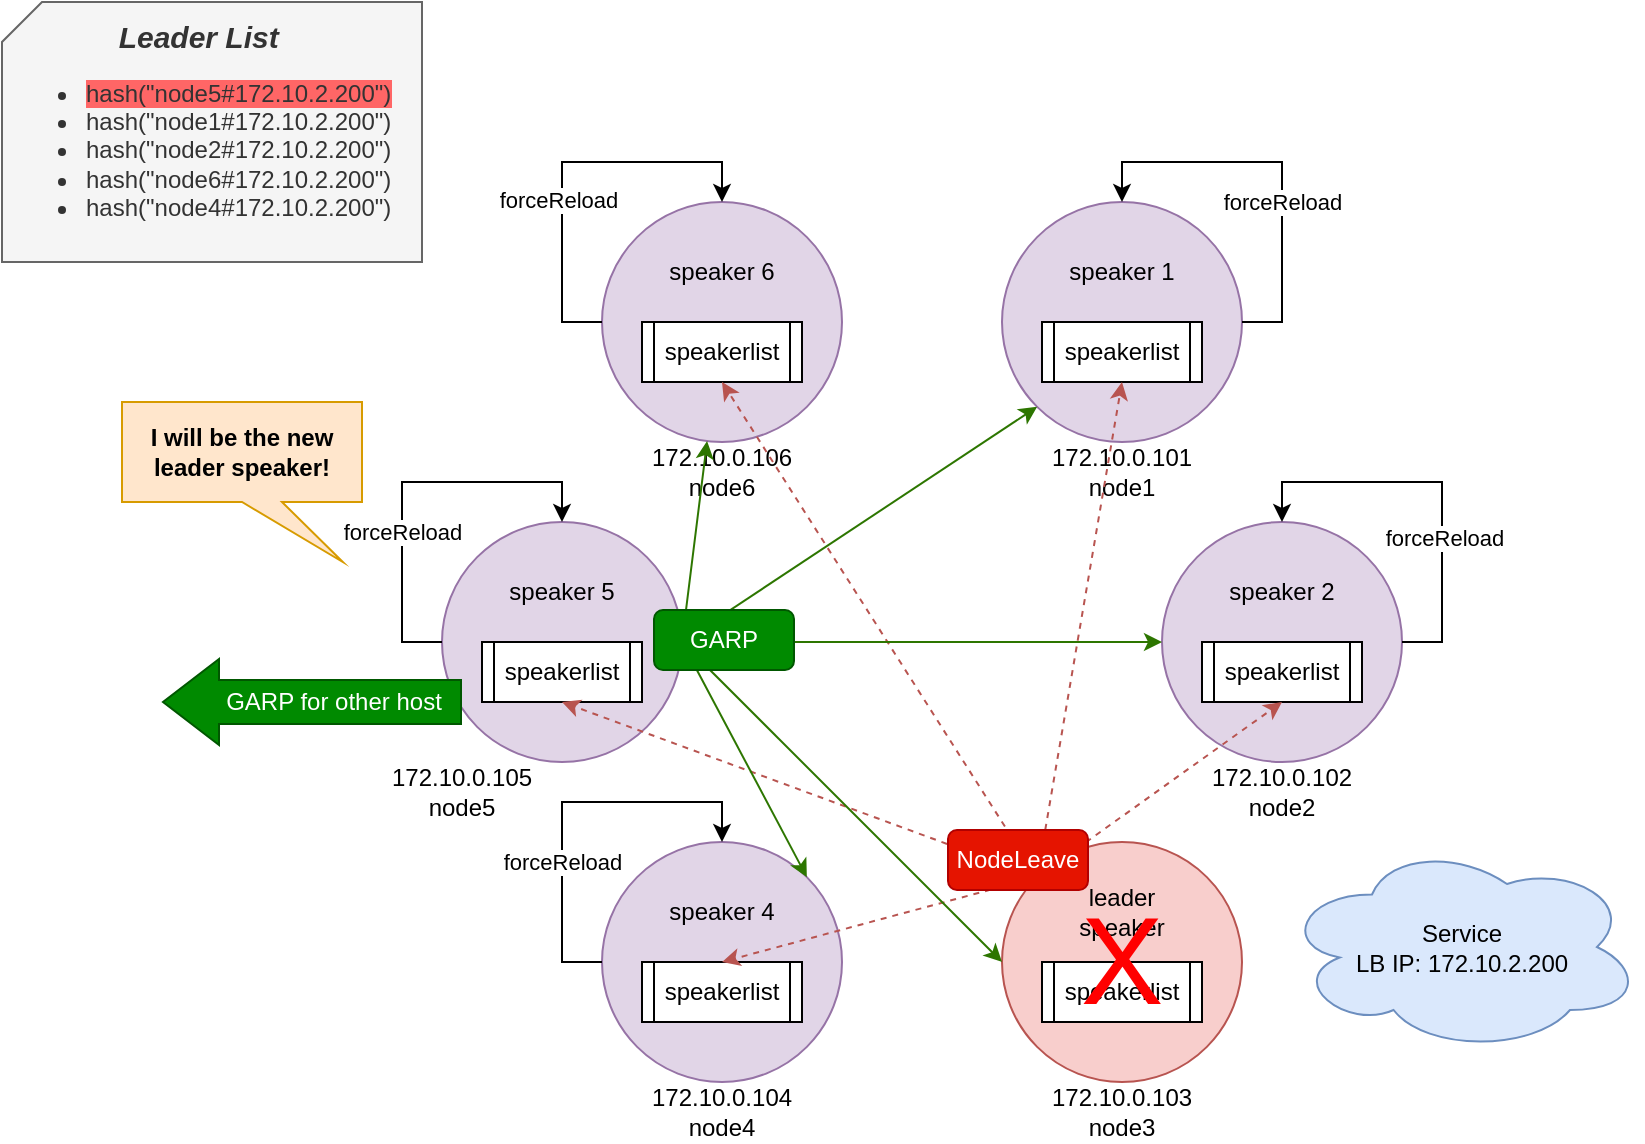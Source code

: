 <mxfile version="21.2.8" type="device">
  <diagram name="第 1 页" id="TwEHqTGtmP4NwHpBNgEV">
    <mxGraphModel dx="1114" dy="771" grid="1" gridSize="10" guides="1" tooltips="1" connect="1" arrows="1" fold="1" page="1" pageScale="1" pageWidth="827" pageHeight="1169" math="0" shadow="0">
      <root>
        <mxCell id="0" />
        <mxCell id="1" parent="0" />
        <mxCell id="agc1I7EejT7cNz8QYDWX-6" value="" style="group" vertex="1" connectable="0" parent="1">
          <mxGeometry x="520" y="120" width="120" height="120" as="geometry" />
        </mxCell>
        <mxCell id="agc1I7EejT7cNz8QYDWX-3" value="" style="ellipse;whiteSpace=wrap;html=1;aspect=fixed;fillColor=#e1d5e7;strokeColor=#9673a6;fontSize=15;" vertex="1" parent="agc1I7EejT7cNz8QYDWX-6">
          <mxGeometry width="120" height="120" as="geometry" />
        </mxCell>
        <mxCell id="agc1I7EejT7cNz8QYDWX-4" value="speakerlist" style="shape=process;whiteSpace=wrap;html=1;backgroundOutline=1;size=0.077;" vertex="1" parent="agc1I7EejT7cNz8QYDWX-6">
          <mxGeometry x="20" y="60" width="80" height="30" as="geometry" />
        </mxCell>
        <mxCell id="agc1I7EejT7cNz8QYDWX-5" value="speaker 1" style="text;html=1;strokeColor=none;fillColor=none;align=center;verticalAlign=middle;whiteSpace=wrap;rounded=0;" vertex="1" parent="agc1I7EejT7cNz8QYDWX-6">
          <mxGeometry x="30" y="20" width="60" height="30" as="geometry" />
        </mxCell>
        <mxCell id="agc1I7EejT7cNz8QYDWX-46" style="edgeStyle=orthogonalEdgeStyle;rounded=0;orthogonalLoop=1;jettySize=auto;html=1;exitX=1;exitY=0.5;exitDx=0;exitDy=0;entryX=0.5;entryY=0;entryDx=0;entryDy=0;" edge="1" parent="agc1I7EejT7cNz8QYDWX-6" source="agc1I7EejT7cNz8QYDWX-3" target="agc1I7EejT7cNz8QYDWX-3">
          <mxGeometry relative="1" as="geometry">
            <Array as="points">
              <mxPoint x="140" y="60" />
              <mxPoint x="140" y="-20" />
              <mxPoint x="60" y="-20" />
            </Array>
          </mxGeometry>
        </mxCell>
        <mxCell id="agc1I7EejT7cNz8QYDWX-55" value="forceReload" style="edgeLabel;html=1;align=center;verticalAlign=middle;resizable=0;points=[];" vertex="1" connectable="0" parent="agc1I7EejT7cNz8QYDWX-46">
          <mxGeometry x="-0.445" y="-1" relative="1" as="geometry">
            <mxPoint x="-1" y="-25" as="offset" />
          </mxGeometry>
        </mxCell>
        <mxCell id="agc1I7EejT7cNz8QYDWX-7" value="" style="group" vertex="1" connectable="0" parent="1">
          <mxGeometry x="600" y="280" width="120" height="120" as="geometry" />
        </mxCell>
        <mxCell id="agc1I7EejT7cNz8QYDWX-8" value="" style="ellipse;whiteSpace=wrap;html=1;aspect=fixed;fillColor=#e1d5e7;strokeColor=#9673a6;fontSize=15;" vertex="1" parent="agc1I7EejT7cNz8QYDWX-7">
          <mxGeometry width="120" height="120" as="geometry" />
        </mxCell>
        <mxCell id="agc1I7EejT7cNz8QYDWX-9" value="speakerlist" style="shape=process;whiteSpace=wrap;html=1;backgroundOutline=1;size=0.077;" vertex="1" parent="agc1I7EejT7cNz8QYDWX-7">
          <mxGeometry x="20" y="60" width="80" height="30" as="geometry" />
        </mxCell>
        <mxCell id="agc1I7EejT7cNz8QYDWX-10" value="speaker 2" style="text;html=1;strokeColor=none;fillColor=none;align=center;verticalAlign=middle;whiteSpace=wrap;rounded=0;" vertex="1" parent="agc1I7EejT7cNz8QYDWX-7">
          <mxGeometry x="30" y="20" width="60" height="30" as="geometry" />
        </mxCell>
        <mxCell id="agc1I7EejT7cNz8QYDWX-49" style="edgeStyle=orthogonalEdgeStyle;rounded=0;orthogonalLoop=1;jettySize=auto;html=1;exitX=1;exitY=0.5;exitDx=0;exitDy=0;entryX=0.5;entryY=0;entryDx=0;entryDy=0;" edge="1" parent="agc1I7EejT7cNz8QYDWX-7" source="agc1I7EejT7cNz8QYDWX-8" target="agc1I7EejT7cNz8QYDWX-8">
          <mxGeometry relative="1" as="geometry">
            <Array as="points">
              <mxPoint x="140" y="60" />
              <mxPoint x="140" y="-20" />
              <mxPoint x="60" y="-20" />
            </Array>
          </mxGeometry>
        </mxCell>
        <mxCell id="agc1I7EejT7cNz8QYDWX-56" value="forceReload" style="edgeLabel;html=1;align=center;verticalAlign=middle;resizable=0;points=[];" vertex="1" connectable="0" parent="agc1I7EejT7cNz8QYDWX-49">
          <mxGeometry x="-0.265" y="-1" relative="1" as="geometry">
            <mxPoint y="1" as="offset" />
          </mxGeometry>
        </mxCell>
        <mxCell id="agc1I7EejT7cNz8QYDWX-11" value="" style="group" vertex="1" connectable="0" parent="1">
          <mxGeometry x="520" y="440" width="120" height="120" as="geometry" />
        </mxCell>
        <mxCell id="agc1I7EejT7cNz8QYDWX-12" value="" style="ellipse;whiteSpace=wrap;html=1;aspect=fixed;fillColor=#f8cecc;strokeColor=#b85450;fontSize=15;" vertex="1" parent="agc1I7EejT7cNz8QYDWX-11">
          <mxGeometry width="120" height="120" as="geometry" />
        </mxCell>
        <mxCell id="agc1I7EejT7cNz8QYDWX-13" value="speakerlist" style="shape=process;whiteSpace=wrap;html=1;backgroundOutline=1;size=0.077;" vertex="1" parent="agc1I7EejT7cNz8QYDWX-11">
          <mxGeometry x="20" y="60" width="80" height="30" as="geometry" />
        </mxCell>
        <mxCell id="agc1I7EejT7cNz8QYDWX-14" value="leader speaker" style="text;html=1;strokeColor=none;fillColor=none;align=center;verticalAlign=middle;whiteSpace=wrap;rounded=0;" vertex="1" parent="agc1I7EejT7cNz8QYDWX-11">
          <mxGeometry x="30" y="20" width="60" height="30" as="geometry" />
        </mxCell>
        <mxCell id="agc1I7EejT7cNz8QYDWX-27" value="X" style="text;html=1;strokeColor=none;fillColor=none;align=center;verticalAlign=middle;whiteSpace=wrap;rounded=0;fontColor=#FF0000;fontSize=62;" vertex="1" parent="agc1I7EejT7cNz8QYDWX-11">
          <mxGeometry x="30" y="45" width="60" height="30" as="geometry" />
        </mxCell>
        <mxCell id="agc1I7EejT7cNz8QYDWX-15" value="" style="group" vertex="1" connectable="0" parent="1">
          <mxGeometry x="240" y="280" width="120" height="120" as="geometry" />
        </mxCell>
        <mxCell id="agc1I7EejT7cNz8QYDWX-16" value="" style="ellipse;whiteSpace=wrap;html=1;aspect=fixed;fillColor=#e1d5e7;strokeColor=#9673a6;fontSize=15;" vertex="1" parent="agc1I7EejT7cNz8QYDWX-15">
          <mxGeometry width="120" height="120" as="geometry" />
        </mxCell>
        <mxCell id="agc1I7EejT7cNz8QYDWX-17" value="speakerlist" style="shape=process;whiteSpace=wrap;html=1;backgroundOutline=1;size=0.077;" vertex="1" parent="agc1I7EejT7cNz8QYDWX-15">
          <mxGeometry x="20" y="60" width="80" height="30" as="geometry" />
        </mxCell>
        <mxCell id="agc1I7EejT7cNz8QYDWX-18" value="speaker 5" style="text;html=1;strokeColor=none;fillColor=none;align=center;verticalAlign=middle;whiteSpace=wrap;rounded=0;" vertex="1" parent="agc1I7EejT7cNz8QYDWX-15">
          <mxGeometry x="30" y="20" width="60" height="30" as="geometry" />
        </mxCell>
        <mxCell id="agc1I7EejT7cNz8QYDWX-48" style="edgeStyle=orthogonalEdgeStyle;rounded=0;orthogonalLoop=1;jettySize=auto;html=1;exitX=0;exitY=0.5;exitDx=0;exitDy=0;entryX=0.5;entryY=0;entryDx=0;entryDy=0;" edge="1" parent="agc1I7EejT7cNz8QYDWX-15" source="agc1I7EejT7cNz8QYDWX-16" target="agc1I7EejT7cNz8QYDWX-16">
          <mxGeometry relative="1" as="geometry">
            <Array as="points">
              <mxPoint x="-20" y="60" />
              <mxPoint x="-20" y="-20" />
              <mxPoint x="60" y="-20" />
            </Array>
          </mxGeometry>
        </mxCell>
        <mxCell id="agc1I7EejT7cNz8QYDWX-57" value="forceReload" style="edgeLabel;html=1;align=center;verticalAlign=middle;resizable=0;points=[];" vertex="1" connectable="0" parent="agc1I7EejT7cNz8QYDWX-48">
          <mxGeometry x="-0.235" relative="1" as="geometry">
            <mxPoint y="1" as="offset" />
          </mxGeometry>
        </mxCell>
        <mxCell id="agc1I7EejT7cNz8QYDWX-19" value="" style="group" vertex="1" connectable="0" parent="1">
          <mxGeometry x="320" y="120" width="120" height="120" as="geometry" />
        </mxCell>
        <mxCell id="agc1I7EejT7cNz8QYDWX-20" value="" style="ellipse;whiteSpace=wrap;html=1;aspect=fixed;fillColor=#e1d5e7;strokeColor=#9673a6;fontSize=15;" vertex="1" parent="agc1I7EejT7cNz8QYDWX-19">
          <mxGeometry width="120" height="120" as="geometry" />
        </mxCell>
        <mxCell id="agc1I7EejT7cNz8QYDWX-21" value="speakerlist" style="shape=process;whiteSpace=wrap;html=1;backgroundOutline=1;size=0.077;" vertex="1" parent="agc1I7EejT7cNz8QYDWX-19">
          <mxGeometry x="20" y="60" width="80" height="30" as="geometry" />
        </mxCell>
        <mxCell id="agc1I7EejT7cNz8QYDWX-22" value="speaker 6" style="text;html=1;strokeColor=none;fillColor=none;align=center;verticalAlign=middle;whiteSpace=wrap;rounded=0;" vertex="1" parent="agc1I7EejT7cNz8QYDWX-19">
          <mxGeometry x="30" y="20" width="60" height="30" as="geometry" />
        </mxCell>
        <mxCell id="agc1I7EejT7cNz8QYDWX-45" style="edgeStyle=orthogonalEdgeStyle;rounded=0;orthogonalLoop=1;jettySize=auto;html=1;exitX=0;exitY=0.5;exitDx=0;exitDy=0;entryX=0.5;entryY=0;entryDx=0;entryDy=0;" edge="1" parent="agc1I7EejT7cNz8QYDWX-19" source="agc1I7EejT7cNz8QYDWX-20" target="agc1I7EejT7cNz8QYDWX-20">
          <mxGeometry relative="1" as="geometry">
            <Array as="points">
              <mxPoint x="-20" y="60" />
              <mxPoint x="-20" y="-20" />
              <mxPoint x="60" y="-20" />
            </Array>
          </mxGeometry>
        </mxCell>
        <mxCell id="agc1I7EejT7cNz8QYDWX-47" value="forceReload" style="edgeLabel;html=1;align=center;verticalAlign=middle;resizable=0;points=[];" vertex="1" connectable="0" parent="agc1I7EejT7cNz8QYDWX-45">
          <mxGeometry x="-0.175" y="2" relative="1" as="geometry">
            <mxPoint y="1" as="offset" />
          </mxGeometry>
        </mxCell>
        <mxCell id="agc1I7EejT7cNz8QYDWX-23" value="" style="group" vertex="1" connectable="0" parent="1">
          <mxGeometry x="320" y="440" width="120" height="120" as="geometry" />
        </mxCell>
        <mxCell id="agc1I7EejT7cNz8QYDWX-24" value="" style="ellipse;whiteSpace=wrap;html=1;aspect=fixed;fillColor=#e1d5e7;strokeColor=#9673a6;fontSize=15;" vertex="1" parent="agc1I7EejT7cNz8QYDWX-23">
          <mxGeometry width="120" height="120" as="geometry" />
        </mxCell>
        <mxCell id="agc1I7EejT7cNz8QYDWX-25" value="speakerlist" style="shape=process;whiteSpace=wrap;html=1;backgroundOutline=1;size=0.077;" vertex="1" parent="agc1I7EejT7cNz8QYDWX-23">
          <mxGeometry x="20" y="60" width="80" height="30" as="geometry" />
        </mxCell>
        <mxCell id="agc1I7EejT7cNz8QYDWX-26" value="speaker 4" style="text;html=1;strokeColor=none;fillColor=none;align=center;verticalAlign=middle;whiteSpace=wrap;rounded=0;" vertex="1" parent="agc1I7EejT7cNz8QYDWX-23">
          <mxGeometry x="30" y="20" width="60" height="30" as="geometry" />
        </mxCell>
        <mxCell id="agc1I7EejT7cNz8QYDWX-54" style="edgeStyle=orthogonalEdgeStyle;rounded=0;orthogonalLoop=1;jettySize=auto;html=1;exitX=0;exitY=0.5;exitDx=0;exitDy=0;entryX=0.5;entryY=0;entryDx=0;entryDy=0;" edge="1" parent="agc1I7EejT7cNz8QYDWX-23" source="agc1I7EejT7cNz8QYDWX-24" target="agc1I7EejT7cNz8QYDWX-24">
          <mxGeometry relative="1" as="geometry">
            <Array as="points">
              <mxPoint x="-20" y="60" />
              <mxPoint x="-20" y="-20" />
              <mxPoint x="60" y="-20" />
            </Array>
          </mxGeometry>
        </mxCell>
        <mxCell id="agc1I7EejT7cNz8QYDWX-58" value="forceReload" style="edgeLabel;html=1;align=center;verticalAlign=middle;resizable=0;points=[];" vertex="1" connectable="0" parent="agc1I7EejT7cNz8QYDWX-54">
          <mxGeometry x="-0.295" y="-1" relative="1" as="geometry">
            <mxPoint x="-1" as="offset" />
          </mxGeometry>
        </mxCell>
        <mxCell id="agc1I7EejT7cNz8QYDWX-28" value="172.10.0.101&lt;br&gt;node1" style="text;html=1;strokeColor=none;fillColor=none;align=center;verticalAlign=middle;whiteSpace=wrap;rounded=0;" vertex="1" parent="1">
          <mxGeometry x="550" y="240" width="60" height="30" as="geometry" />
        </mxCell>
        <mxCell id="agc1I7EejT7cNz8QYDWX-29" value="172.10.0.102&lt;br&gt;node2" style="text;html=1;strokeColor=none;fillColor=none;align=center;verticalAlign=middle;whiteSpace=wrap;rounded=0;" vertex="1" parent="1">
          <mxGeometry x="630" y="400" width="60" height="30" as="geometry" />
        </mxCell>
        <mxCell id="agc1I7EejT7cNz8QYDWX-30" value="172.10.0.103&lt;br&gt;node3" style="text;html=1;strokeColor=none;fillColor=none;align=center;verticalAlign=middle;whiteSpace=wrap;rounded=0;" vertex="1" parent="1">
          <mxGeometry x="550" y="560" width="60" height="30" as="geometry" />
        </mxCell>
        <mxCell id="agc1I7EejT7cNz8QYDWX-31" value="172.10.0.104&lt;br&gt;node4" style="text;html=1;strokeColor=none;fillColor=none;align=center;verticalAlign=middle;whiteSpace=wrap;rounded=0;" vertex="1" parent="1">
          <mxGeometry x="350" y="560" width="60" height="30" as="geometry" />
        </mxCell>
        <mxCell id="agc1I7EejT7cNz8QYDWX-32" value="172.10.0.105&lt;br&gt;node5" style="text;html=1;strokeColor=none;fillColor=none;align=center;verticalAlign=middle;whiteSpace=wrap;rounded=0;" vertex="1" parent="1">
          <mxGeometry x="220" y="400" width="60" height="30" as="geometry" />
        </mxCell>
        <mxCell id="agc1I7EejT7cNz8QYDWX-33" value="172.10.0.106&lt;br&gt;node6" style="text;html=1;strokeColor=none;fillColor=none;align=center;verticalAlign=middle;whiteSpace=wrap;rounded=0;" vertex="1" parent="1">
          <mxGeometry x="350" y="240" width="60" height="30" as="geometry" />
        </mxCell>
        <mxCell id="agc1I7EejT7cNz8QYDWX-35" style="rounded=0;orthogonalLoop=1;jettySize=auto;html=1;exitX=0;exitY=0;exitDx=0;exitDy=0;entryX=0.5;entryY=0;entryDx=0;entryDy=0;dashed=1;fillColor=#f8cecc;strokeColor=#b85450;" edge="1" parent="1" source="agc1I7EejT7cNz8QYDWX-12" target="agc1I7EejT7cNz8QYDWX-25">
          <mxGeometry relative="1" as="geometry" />
        </mxCell>
        <mxCell id="agc1I7EejT7cNz8QYDWX-36" style="rounded=0;orthogonalLoop=1;jettySize=auto;html=1;exitX=0;exitY=0;exitDx=0;exitDy=0;entryX=0.5;entryY=1;entryDx=0;entryDy=0;dashed=1;fillColor=#f8cecc;strokeColor=#b85450;" edge="1" parent="1" source="agc1I7EejT7cNz8QYDWX-12" target="agc1I7EejT7cNz8QYDWX-17">
          <mxGeometry relative="1" as="geometry" />
        </mxCell>
        <mxCell id="agc1I7EejT7cNz8QYDWX-37" style="rounded=0;orthogonalLoop=1;jettySize=auto;html=1;exitX=0;exitY=0;exitDx=0;exitDy=0;entryX=0.5;entryY=1;entryDx=0;entryDy=0;dashed=1;fillColor=#f8cecc;strokeColor=#b85450;" edge="1" parent="1" source="agc1I7EejT7cNz8QYDWX-12" target="agc1I7EejT7cNz8QYDWX-21">
          <mxGeometry relative="1" as="geometry" />
        </mxCell>
        <mxCell id="agc1I7EejT7cNz8QYDWX-38" style="rounded=0;orthogonalLoop=1;jettySize=auto;html=1;exitX=0;exitY=0;exitDx=0;exitDy=0;entryX=0.5;entryY=1;entryDx=0;entryDy=0;dashed=1;fillColor=#f8cecc;strokeColor=#b85450;" edge="1" parent="1" source="agc1I7EejT7cNz8QYDWX-12" target="agc1I7EejT7cNz8QYDWX-4">
          <mxGeometry relative="1" as="geometry" />
        </mxCell>
        <mxCell id="agc1I7EejT7cNz8QYDWX-39" style="rounded=0;orthogonalLoop=1;jettySize=auto;html=1;exitX=0;exitY=0;exitDx=0;exitDy=0;entryX=0.5;entryY=1;entryDx=0;entryDy=0;dashed=1;fillColor=#f8cecc;strokeColor=#b85450;" edge="1" parent="1" source="agc1I7EejT7cNz8QYDWX-12" target="agc1I7EejT7cNz8QYDWX-9">
          <mxGeometry relative="1" as="geometry" />
        </mxCell>
        <mxCell id="agc1I7EejT7cNz8QYDWX-41" value="NodeLeave" style="rounded=1;whiteSpace=wrap;html=1;fillColor=#e51400;strokeColor=#B20000;fontColor=#ffffff;rotation=0;" vertex="1" parent="1">
          <mxGeometry x="493" y="434" width="70" height="30" as="geometry" />
        </mxCell>
        <mxCell id="agc1I7EejT7cNz8QYDWX-59" value="&lt;div style=&quot;text-align: center;&quot;&gt;&lt;b style=&quot;font-size: 15px; background-color: initial;&quot;&gt;&lt;i&gt;Leader List&lt;/i&gt;&lt;/b&gt;&lt;/div&gt;&lt;ul&gt;&lt;li&gt;&lt;span style=&quot;background-color: rgb(255, 102, 102);&quot;&gt;hash(&quot;node5#172.10.2.200&quot;)&lt;/span&gt;&lt;/li&gt;&lt;li style=&quot;border-color: var(--border-color);&quot;&gt;hash(&quot;node1#172.10.2.200&quot;)&lt;/li&gt;&lt;li style=&quot;border-color: var(--border-color);&quot;&gt;hash(&quot;node2#172.10.2.200&quot;)&lt;/li&gt;&lt;li style=&quot;border-color: var(--border-color);&quot;&gt;hash(&quot;node6#172.10.2.200&quot;)&lt;/li&gt;&lt;li style=&quot;border-color: var(--border-color);&quot;&gt;hash(&quot;node4#172.10.2.200&quot;)&lt;/li&gt;&lt;/ul&gt;" style="shape=card;whiteSpace=wrap;html=1;size=20;fillColor=#f5f5f5;strokeColor=#666666;fontColor=#333333;align=left;" vertex="1" parent="1">
          <mxGeometry x="20" y="20" width="210" height="130" as="geometry" />
        </mxCell>
        <mxCell id="agc1I7EejT7cNz8QYDWX-60" value="Service&lt;br&gt;LB IP: 172.10.2.200" style="ellipse;shape=cloud;whiteSpace=wrap;html=1;fillColor=#dae8fc;strokeColor=#6c8ebf;" vertex="1" parent="1">
          <mxGeometry x="660" y="440" width="180" height="105" as="geometry" />
        </mxCell>
        <mxCell id="agc1I7EejT7cNz8QYDWX-62" value="I will be the new leader speaker!" style="shape=callout;whiteSpace=wrap;html=1;perimeter=calloutPerimeter;position2=0.92;fillColor=#ffe6cc;strokeColor=#d79b00;fontStyle=1" vertex="1" parent="1">
          <mxGeometry x="80" y="220" width="120" height="80" as="geometry" />
        </mxCell>
        <mxCell id="agc1I7EejT7cNz8QYDWX-63" style="rounded=0;orthogonalLoop=1;jettySize=auto;html=1;exitX=1;exitY=0.5;exitDx=0;exitDy=0;fillColor=#60a917;strokeColor=#2D7600;" edge="1" parent="1" source="agc1I7EejT7cNz8QYDWX-16" target="agc1I7EejT7cNz8QYDWX-20">
          <mxGeometry relative="1" as="geometry" />
        </mxCell>
        <mxCell id="agc1I7EejT7cNz8QYDWX-64" style="rounded=0;orthogonalLoop=1;jettySize=auto;html=1;exitX=1;exitY=0.5;exitDx=0;exitDy=0;entryX=0;entryY=1;entryDx=0;entryDy=0;fillColor=#60a917;strokeColor=#2D7600;" edge="1" parent="1" source="agc1I7EejT7cNz8QYDWX-16" target="agc1I7EejT7cNz8QYDWX-3">
          <mxGeometry relative="1" as="geometry" />
        </mxCell>
        <mxCell id="agc1I7EejT7cNz8QYDWX-65" style="rounded=0;orthogonalLoop=1;jettySize=auto;html=1;exitX=1;exitY=0.5;exitDx=0;exitDy=0;entryX=0;entryY=0.5;entryDx=0;entryDy=0;fillColor=#60a917;strokeColor=#2D7600;" edge="1" parent="1" source="agc1I7EejT7cNz8QYDWX-16" target="agc1I7EejT7cNz8QYDWX-8">
          <mxGeometry relative="1" as="geometry" />
        </mxCell>
        <mxCell id="agc1I7EejT7cNz8QYDWX-66" style="rounded=0;orthogonalLoop=1;jettySize=auto;html=1;exitX=1;exitY=0.5;exitDx=0;exitDy=0;entryX=0;entryY=0.5;entryDx=0;entryDy=0;fillColor=#60a917;strokeColor=#2D7600;" edge="1" parent="1" source="agc1I7EejT7cNz8QYDWX-16" target="agc1I7EejT7cNz8QYDWX-12">
          <mxGeometry relative="1" as="geometry" />
        </mxCell>
        <mxCell id="agc1I7EejT7cNz8QYDWX-67" style="rounded=0;orthogonalLoop=1;jettySize=auto;html=1;exitX=1;exitY=0.5;exitDx=0;exitDy=0;entryX=1;entryY=0;entryDx=0;entryDy=0;fillColor=#60a917;strokeColor=#2D7600;" edge="1" parent="1" source="agc1I7EejT7cNz8QYDWX-16" target="agc1I7EejT7cNz8QYDWX-24">
          <mxGeometry relative="1" as="geometry" />
        </mxCell>
        <mxCell id="agc1I7EejT7cNz8QYDWX-68" value="GARP" style="rounded=1;whiteSpace=wrap;html=1;fillColor=#008a00;strokeColor=#005700;fontColor=#ffffff;rotation=0;" vertex="1" parent="1">
          <mxGeometry x="346" y="324" width="70" height="30" as="geometry" />
        </mxCell>
        <mxCell id="agc1I7EejT7cNz8QYDWX-69" value="" style="shape=flexArrow;endArrow=classic;html=1;rounded=0;fillColor=#008a00;strokeColor=#005700;strokeWidth=1;width=22;endSize=9;" edge="1" parent="1">
          <mxGeometry width="50" height="50" relative="1" as="geometry">
            <mxPoint x="250" y="370" as="sourcePoint" />
            <mxPoint x="100" y="370" as="targetPoint" />
          </mxGeometry>
        </mxCell>
        <mxCell id="agc1I7EejT7cNz8QYDWX-71" value="GARP for other host" style="text;html=1;align=center;verticalAlign=middle;whiteSpace=wrap;rounded=0;fontColor=#FFFFFF;" vertex="1" parent="1">
          <mxGeometry x="131" y="362" width="110" height="16" as="geometry" />
        </mxCell>
      </root>
    </mxGraphModel>
  </diagram>
</mxfile>
